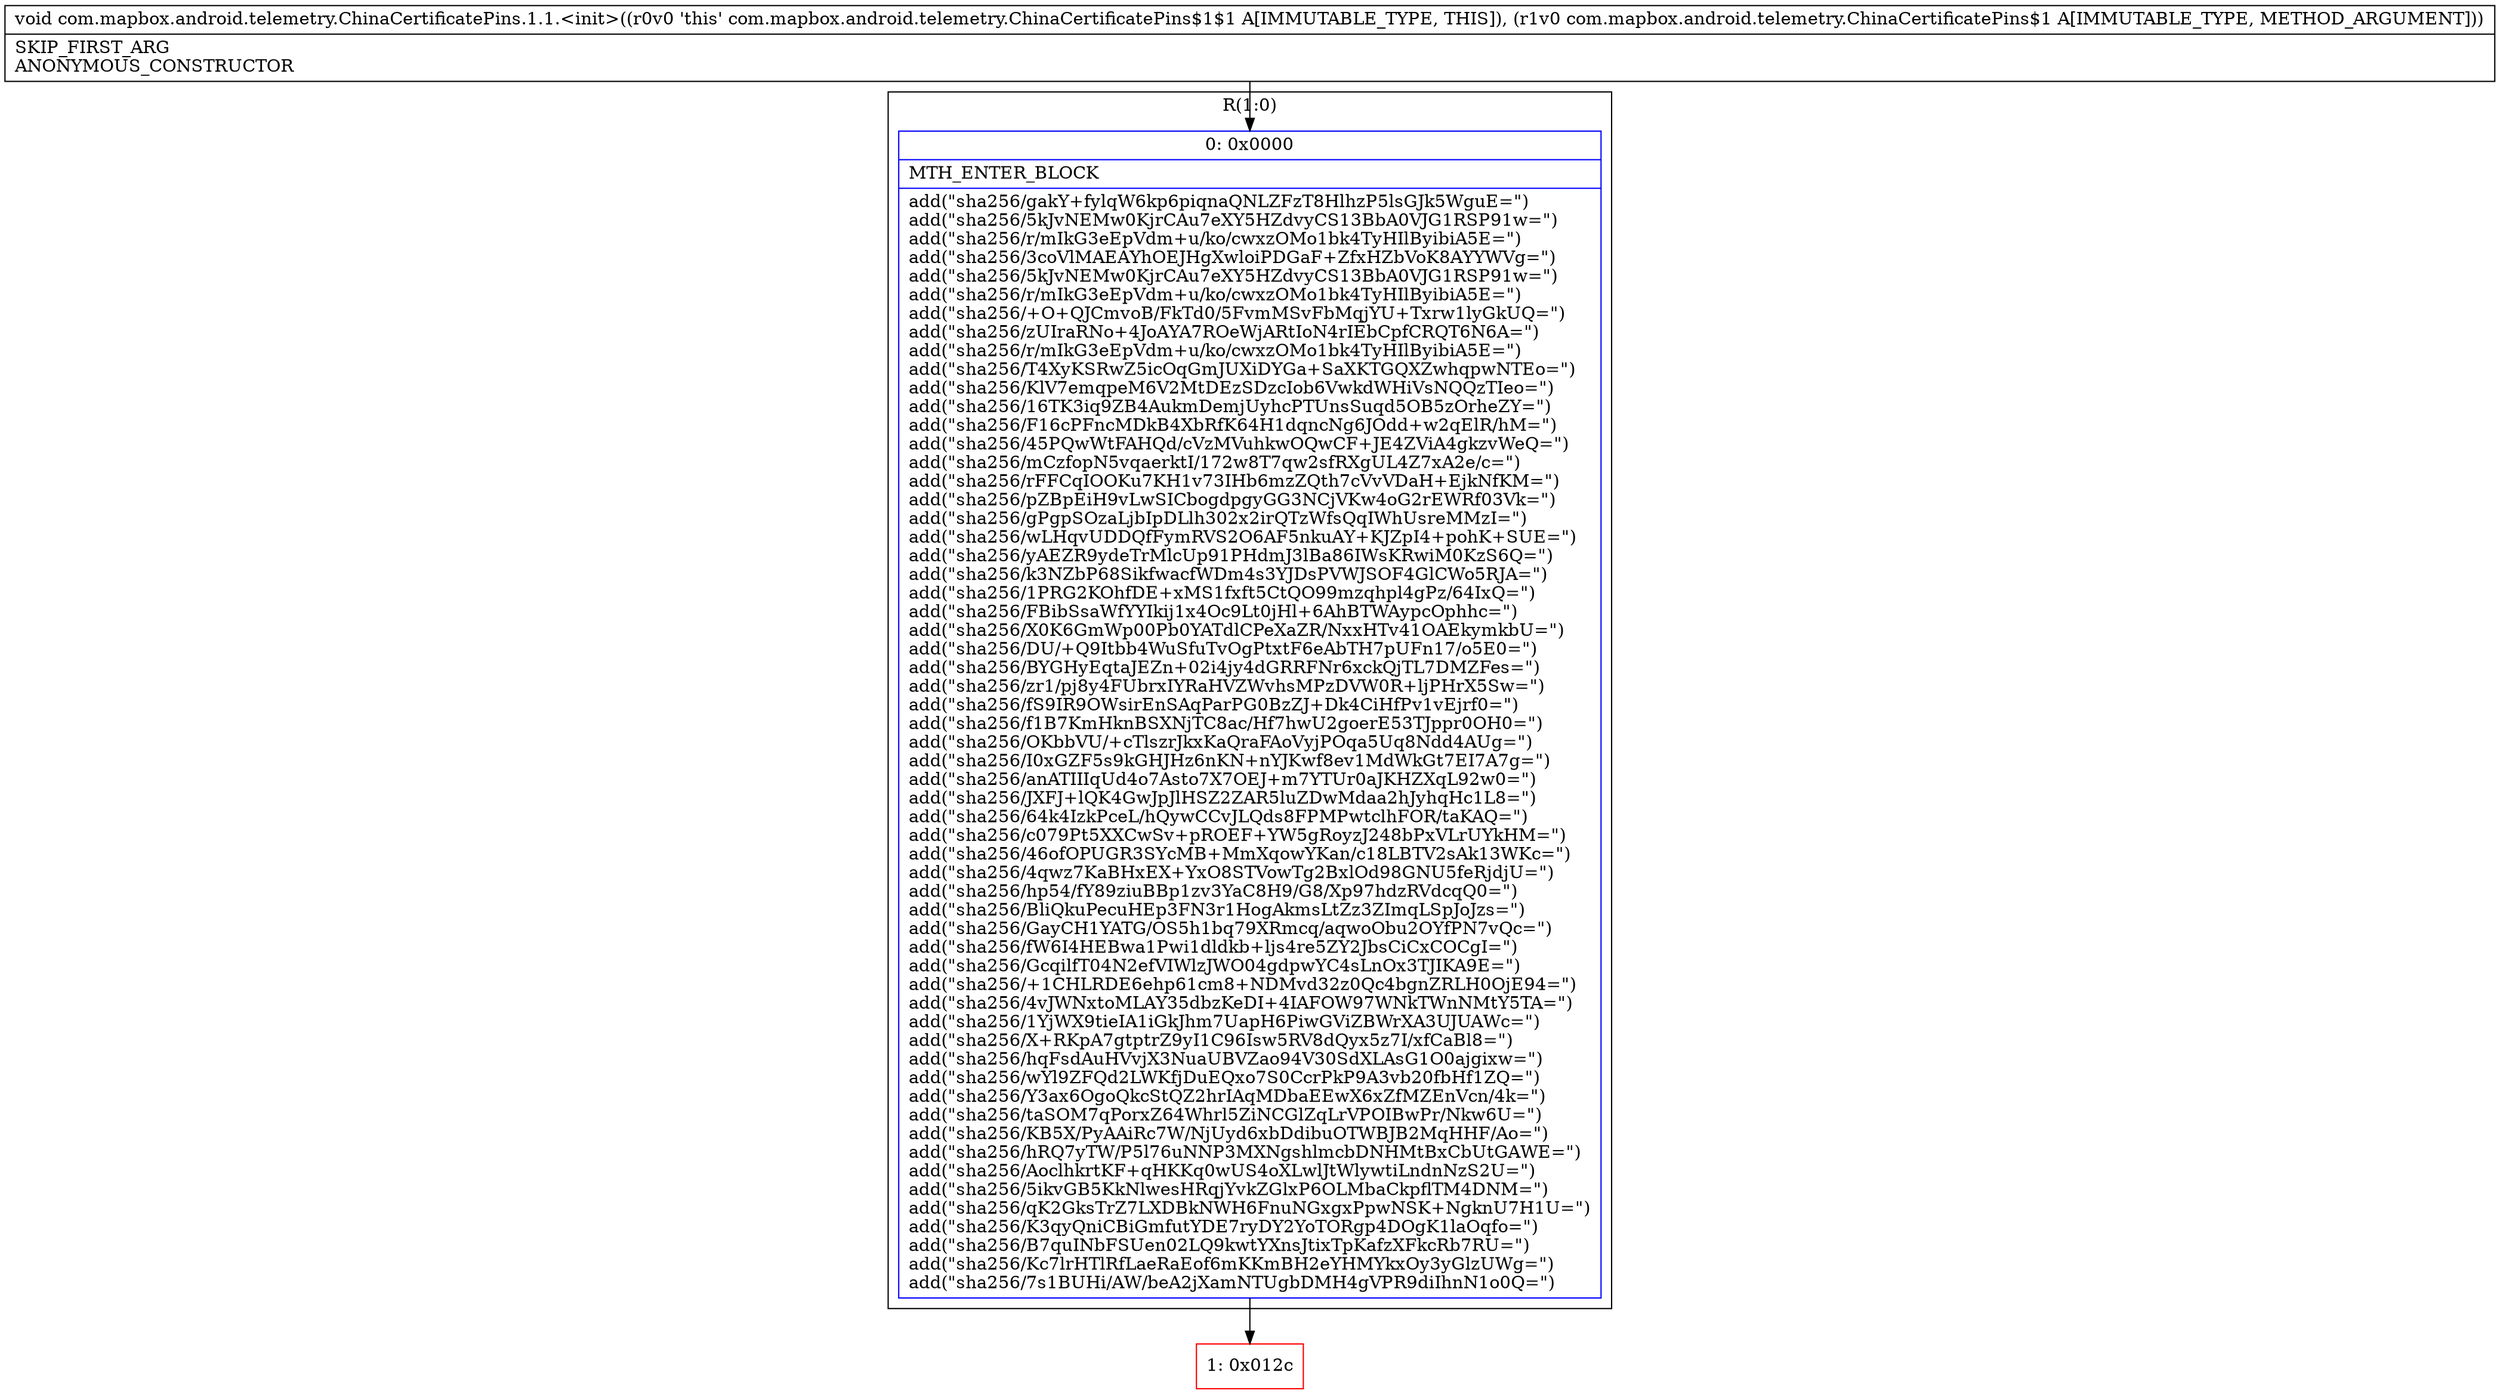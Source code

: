 digraph "CFG forcom.mapbox.android.telemetry.ChinaCertificatePins.1.1.\<init\>(Lcom\/mapbox\/android\/telemetry\/ChinaCertificatePins$1;)V" {
subgraph cluster_Region_705660493 {
label = "R(1:0)";
node [shape=record,color=blue];
Node_0 [shape=record,label="{0\:\ 0x0000|MTH_ENTER_BLOCK\l|add(\"sha256\/gakY+fylqW6kp6piqnaQNLZFzT8HlhzP5lsGJk5WguE=\")\ladd(\"sha256\/5kJvNEMw0KjrCAu7eXY5HZdvyCS13BbA0VJG1RSP91w=\")\ladd(\"sha256\/r\/mIkG3eEpVdm+u\/ko\/cwxzOMo1bk4TyHIlByibiA5E=\")\ladd(\"sha256\/3coVlMAEAYhOEJHgXwloiPDGaF+ZfxHZbVoK8AYYWVg=\")\ladd(\"sha256\/5kJvNEMw0KjrCAu7eXY5HZdvyCS13BbA0VJG1RSP91w=\")\ladd(\"sha256\/r\/mIkG3eEpVdm+u\/ko\/cwxzOMo1bk4TyHIlByibiA5E=\")\ladd(\"sha256\/+O+QJCmvoB\/FkTd0\/5FvmMSvFbMqjYU+Txrw1lyGkUQ=\")\ladd(\"sha256\/zUIraRNo+4JoAYA7ROeWjARtIoN4rIEbCpfCRQT6N6A=\")\ladd(\"sha256\/r\/mIkG3eEpVdm+u\/ko\/cwxzOMo1bk4TyHIlByibiA5E=\")\ladd(\"sha256\/T4XyKSRwZ5icOqGmJUXiDYGa+SaXKTGQXZwhqpwNTEo=\")\ladd(\"sha256\/KlV7emqpeM6V2MtDEzSDzcIob6VwkdWHiVsNQQzTIeo=\")\ladd(\"sha256\/16TK3iq9ZB4AukmDemjUyhcPTUnsSuqd5OB5zOrheZY=\")\ladd(\"sha256\/F16cPFncMDkB4XbRfK64H1dqncNg6JOdd+w2qElR\/hM=\")\ladd(\"sha256\/45PQwWtFAHQd\/cVzMVuhkwOQwCF+JE4ZViA4gkzvWeQ=\")\ladd(\"sha256\/mCzfopN5vqaerktI\/172w8T7qw2sfRXgUL4Z7xA2e\/c=\")\ladd(\"sha256\/rFFCqIOOKu7KH1v73IHb6mzZQth7cVvVDaH+EjkNfKM=\")\ladd(\"sha256\/pZBpEiH9vLwSICbogdpgyGG3NCjVKw4oG2rEWRf03Vk=\")\ladd(\"sha256\/gPgpSOzaLjbIpDLlh302x2irQTzWfsQqIWhUsreMMzI=\")\ladd(\"sha256\/wLHqvUDDQfFymRVS2O6AF5nkuAY+KJZpI4+pohK+SUE=\")\ladd(\"sha256\/yAEZR9ydeTrMlcUp91PHdmJ3lBa86IWsKRwiM0KzS6Q=\")\ladd(\"sha256\/k3NZbP68SikfwacfWDm4s3YJDsPVWJSOF4GlCWo5RJA=\")\ladd(\"sha256\/1PRG2KOhfDE+xMS1fxft5CtQO99mzqhpl4gPz\/64IxQ=\")\ladd(\"sha256\/FBibSsaWfYYIkij1x4Oc9Lt0jHl+6AhBTWAypcOphhc=\")\ladd(\"sha256\/X0K6GmWp00Pb0YATdlCPeXaZR\/NxxHTv41OAEkymkbU=\")\ladd(\"sha256\/DU\/+Q9Itbb4WuSfuTvOgPtxtF6eAbTH7pUFn17\/o5E0=\")\ladd(\"sha256\/BYGHyEqtaJEZn+02i4jy4dGRRFNr6xckQjTL7DMZFes=\")\ladd(\"sha256\/zr1\/pj8y4FUbrxIYRaHVZWvhsMPzDVW0R+ljPHrX5Sw=\")\ladd(\"sha256\/fS9IR9OWsirEnSAqParPG0BzZJ+Dk4CiHfPv1vEjrf0=\")\ladd(\"sha256\/f1B7KmHknBSXNjTC8ac\/Hf7hwU2goerE53TJppr0OH0=\")\ladd(\"sha256\/OKbbVU\/+cTlszrJkxKaQraFAoVyjPOqa5Uq8Ndd4AUg=\")\ladd(\"sha256\/I0xGZF5s9kGHJHz6nKN+nYJKwf8ev1MdWkGt7EI7A7g=\")\ladd(\"sha256\/anATIIIqUd4o7Asto7X7OEJ+m7YTUr0aJKHZXqL92w0=\")\ladd(\"sha256\/JXFJ+lQK4GwJpJlHSZ2ZAR5luZDwMdaa2hJyhqHc1L8=\")\ladd(\"sha256\/64k4IzkPceL\/hQywCCvJLQds8FPMPwtclhFOR\/taKAQ=\")\ladd(\"sha256\/c079Pt5XXCwSv+pROEF+YW5gRoyzJ248bPxVLrUYkHM=\")\ladd(\"sha256\/46ofOPUGR3SYcMB+MmXqowYKan\/c18LBTV2sAk13WKc=\")\ladd(\"sha256\/4qwz7KaBHxEX+YxO8STVowTg2BxlOd98GNU5feRjdjU=\")\ladd(\"sha256\/hp54\/fY89ziuBBp1zv3YaC8H9\/G8\/Xp97hdzRVdcqQ0=\")\ladd(\"sha256\/BliQkuPecuHEp3FN3r1HogAkmsLtZz3ZImqLSpJoJzs=\")\ladd(\"sha256\/GayCH1YATG\/OS5h1bq79XRmcq\/aqwoObu2OYfPN7vQc=\")\ladd(\"sha256\/fW6I4HEBwa1Pwi1dldkb+ljs4re5ZY2JbsCiCxCOCgI=\")\ladd(\"sha256\/GcqilfT04N2efVIWlzJWO04gdpwYC4sLnOx3TJIKA9E=\")\ladd(\"sha256\/+1CHLRDE6ehp61cm8+NDMvd32z0Qc4bgnZRLH0OjE94=\")\ladd(\"sha256\/4vJWNxtoMLAY35dbzKeDI+4IAFOW97WNkTWnNMtY5TA=\")\ladd(\"sha256\/1YjWX9tieIA1iGkJhm7UapH6PiwGViZBWrXA3UJUAWc=\")\ladd(\"sha256\/X+RKpA7gtptrZ9yI1C96Isw5RV8dQyx5z7I\/xfCaBl8=\")\ladd(\"sha256\/hqFsdAuHVvjX3NuaUBVZao94V30SdXLAsG1O0ajgixw=\")\ladd(\"sha256\/wYl9ZFQd2LWKfjDuEQxo7S0CcrPkP9A3vb20fbHf1ZQ=\")\ladd(\"sha256\/Y3ax6OgoQkcStQZ2hrIAqMDbaEEwX6xZfMZEnVcn\/4k=\")\ladd(\"sha256\/taSOM7qPorxZ64Whrl5ZiNCGlZqLrVPOIBwPr\/Nkw6U=\")\ladd(\"sha256\/KB5X\/PyAAiRc7W\/NjUyd6xbDdibuOTWBJB2MqHHF\/Ao=\")\ladd(\"sha256\/hRQ7yTW\/P5l76uNNP3MXNgshlmcbDNHMtBxCbUtGAWE=\")\ladd(\"sha256\/AoclhkrtKF+qHKKq0wUS4oXLwlJtWlywtiLndnNzS2U=\")\ladd(\"sha256\/5ikvGB5KkNlwesHRqjYvkZGlxP6OLMbaCkpflTM4DNM=\")\ladd(\"sha256\/qK2GksTrZ7LXDBkNWH6FnuNGxgxPpwNSK+NgknU7H1U=\")\ladd(\"sha256\/K3qyQniCBiGmfutYDE7ryDY2YoTORgp4DOgK1laOqfo=\")\ladd(\"sha256\/B7quINbFSUen02LQ9kwtYXnsJtixTpKafzXFkcRb7RU=\")\ladd(\"sha256\/Kc7lrHTlRfLaeRaEof6mKKmBH2eYHMYkxOy3yGlzUWg=\")\ladd(\"sha256\/7s1BUHi\/AW\/beA2jXamNTUgbDMH4gVPR9diIhnN1o0Q=\")\l}"];
}
Node_1 [shape=record,color=red,label="{1\:\ 0x012c}"];
MethodNode[shape=record,label="{void com.mapbox.android.telemetry.ChinaCertificatePins.1.1.\<init\>((r0v0 'this' com.mapbox.android.telemetry.ChinaCertificatePins$1$1 A[IMMUTABLE_TYPE, THIS]), (r1v0 com.mapbox.android.telemetry.ChinaCertificatePins$1 A[IMMUTABLE_TYPE, METHOD_ARGUMENT]))  | SKIP_FIRST_ARG\lANONYMOUS_CONSTRUCTOR\l}"];
MethodNode -> Node_0;
Node_0 -> Node_1;
}

